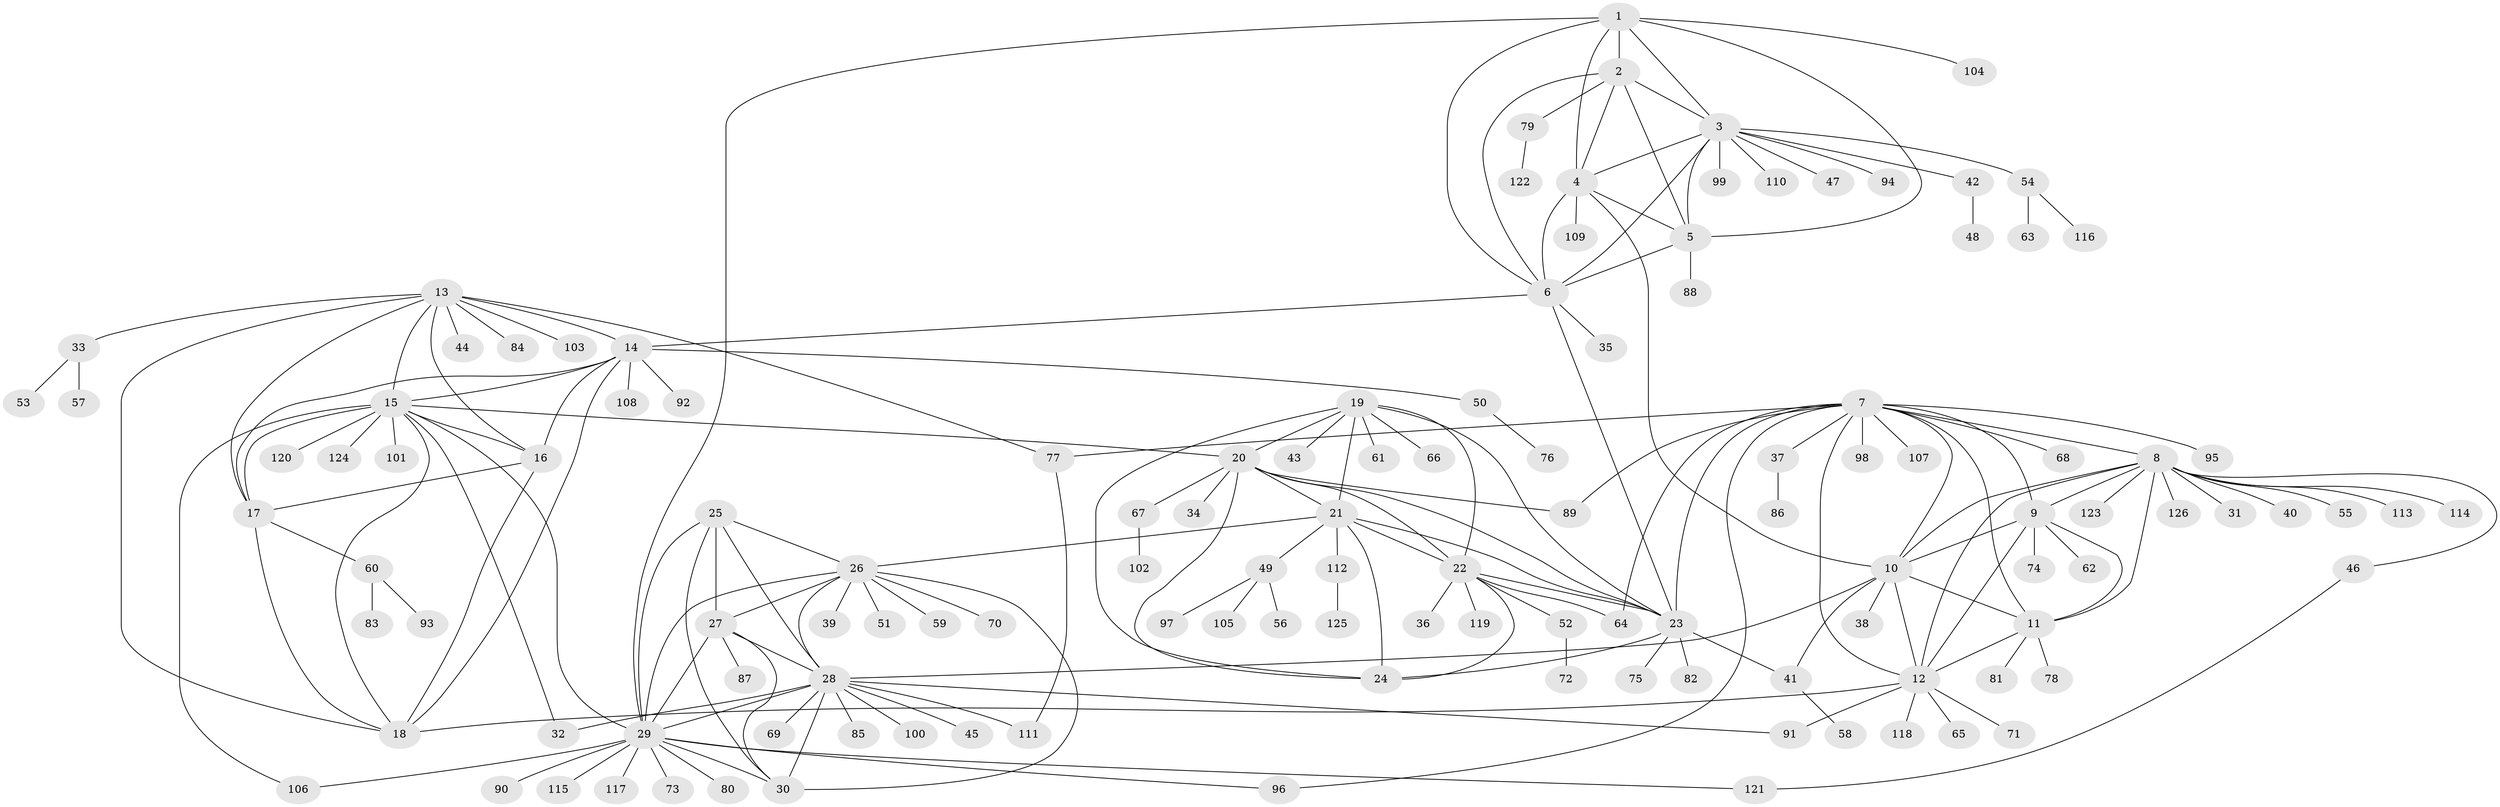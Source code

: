 // Generated by graph-tools (version 1.1) at 2025/11/02/27/25 16:11:32]
// undirected, 126 vertices, 191 edges
graph export_dot {
graph [start="1"]
  node [color=gray90,style=filled];
  1;
  2;
  3;
  4;
  5;
  6;
  7;
  8;
  9;
  10;
  11;
  12;
  13;
  14;
  15;
  16;
  17;
  18;
  19;
  20;
  21;
  22;
  23;
  24;
  25;
  26;
  27;
  28;
  29;
  30;
  31;
  32;
  33;
  34;
  35;
  36;
  37;
  38;
  39;
  40;
  41;
  42;
  43;
  44;
  45;
  46;
  47;
  48;
  49;
  50;
  51;
  52;
  53;
  54;
  55;
  56;
  57;
  58;
  59;
  60;
  61;
  62;
  63;
  64;
  65;
  66;
  67;
  68;
  69;
  70;
  71;
  72;
  73;
  74;
  75;
  76;
  77;
  78;
  79;
  80;
  81;
  82;
  83;
  84;
  85;
  86;
  87;
  88;
  89;
  90;
  91;
  92;
  93;
  94;
  95;
  96;
  97;
  98;
  99;
  100;
  101;
  102;
  103;
  104;
  105;
  106;
  107;
  108;
  109;
  110;
  111;
  112;
  113;
  114;
  115;
  116;
  117;
  118;
  119;
  120;
  121;
  122;
  123;
  124;
  125;
  126;
  1 -- 2;
  1 -- 3;
  1 -- 4;
  1 -- 5;
  1 -- 6;
  1 -- 29;
  1 -- 104;
  2 -- 3;
  2 -- 4;
  2 -- 5;
  2 -- 6;
  2 -- 79;
  3 -- 4;
  3 -- 5;
  3 -- 6;
  3 -- 42;
  3 -- 47;
  3 -- 54;
  3 -- 94;
  3 -- 99;
  3 -- 110;
  4 -- 5;
  4 -- 6;
  4 -- 10;
  4 -- 109;
  5 -- 6;
  5 -- 88;
  6 -- 14;
  6 -- 23;
  6 -- 35;
  7 -- 8;
  7 -- 9;
  7 -- 10;
  7 -- 11;
  7 -- 12;
  7 -- 23;
  7 -- 37;
  7 -- 64;
  7 -- 68;
  7 -- 77;
  7 -- 89;
  7 -- 95;
  7 -- 96;
  7 -- 98;
  7 -- 107;
  8 -- 9;
  8 -- 10;
  8 -- 11;
  8 -- 12;
  8 -- 31;
  8 -- 40;
  8 -- 46;
  8 -- 55;
  8 -- 113;
  8 -- 114;
  8 -- 123;
  8 -- 126;
  9 -- 10;
  9 -- 11;
  9 -- 12;
  9 -- 62;
  9 -- 74;
  10 -- 11;
  10 -- 12;
  10 -- 28;
  10 -- 38;
  10 -- 41;
  11 -- 12;
  11 -- 78;
  11 -- 81;
  12 -- 18;
  12 -- 65;
  12 -- 71;
  12 -- 91;
  12 -- 118;
  13 -- 14;
  13 -- 15;
  13 -- 16;
  13 -- 17;
  13 -- 18;
  13 -- 33;
  13 -- 44;
  13 -- 77;
  13 -- 84;
  13 -- 103;
  14 -- 15;
  14 -- 16;
  14 -- 17;
  14 -- 18;
  14 -- 50;
  14 -- 92;
  14 -- 108;
  15 -- 16;
  15 -- 17;
  15 -- 18;
  15 -- 20;
  15 -- 29;
  15 -- 32;
  15 -- 101;
  15 -- 106;
  15 -- 120;
  15 -- 124;
  16 -- 17;
  16 -- 18;
  17 -- 18;
  17 -- 60;
  19 -- 20;
  19 -- 21;
  19 -- 22;
  19 -- 23;
  19 -- 24;
  19 -- 43;
  19 -- 61;
  19 -- 66;
  20 -- 21;
  20 -- 22;
  20 -- 23;
  20 -- 24;
  20 -- 34;
  20 -- 67;
  20 -- 89;
  21 -- 22;
  21 -- 23;
  21 -- 24;
  21 -- 26;
  21 -- 49;
  21 -- 112;
  22 -- 23;
  22 -- 24;
  22 -- 36;
  22 -- 52;
  22 -- 64;
  22 -- 119;
  23 -- 24;
  23 -- 41;
  23 -- 75;
  23 -- 82;
  25 -- 26;
  25 -- 27;
  25 -- 28;
  25 -- 29;
  25 -- 30;
  26 -- 27;
  26 -- 28;
  26 -- 29;
  26 -- 30;
  26 -- 39;
  26 -- 51;
  26 -- 59;
  26 -- 70;
  27 -- 28;
  27 -- 29;
  27 -- 30;
  27 -- 87;
  28 -- 29;
  28 -- 30;
  28 -- 32;
  28 -- 45;
  28 -- 69;
  28 -- 85;
  28 -- 91;
  28 -- 100;
  28 -- 111;
  29 -- 30;
  29 -- 73;
  29 -- 80;
  29 -- 90;
  29 -- 96;
  29 -- 106;
  29 -- 115;
  29 -- 117;
  29 -- 121;
  33 -- 53;
  33 -- 57;
  37 -- 86;
  41 -- 58;
  42 -- 48;
  46 -- 121;
  49 -- 56;
  49 -- 97;
  49 -- 105;
  50 -- 76;
  52 -- 72;
  54 -- 63;
  54 -- 116;
  60 -- 83;
  60 -- 93;
  67 -- 102;
  77 -- 111;
  79 -- 122;
  112 -- 125;
}
